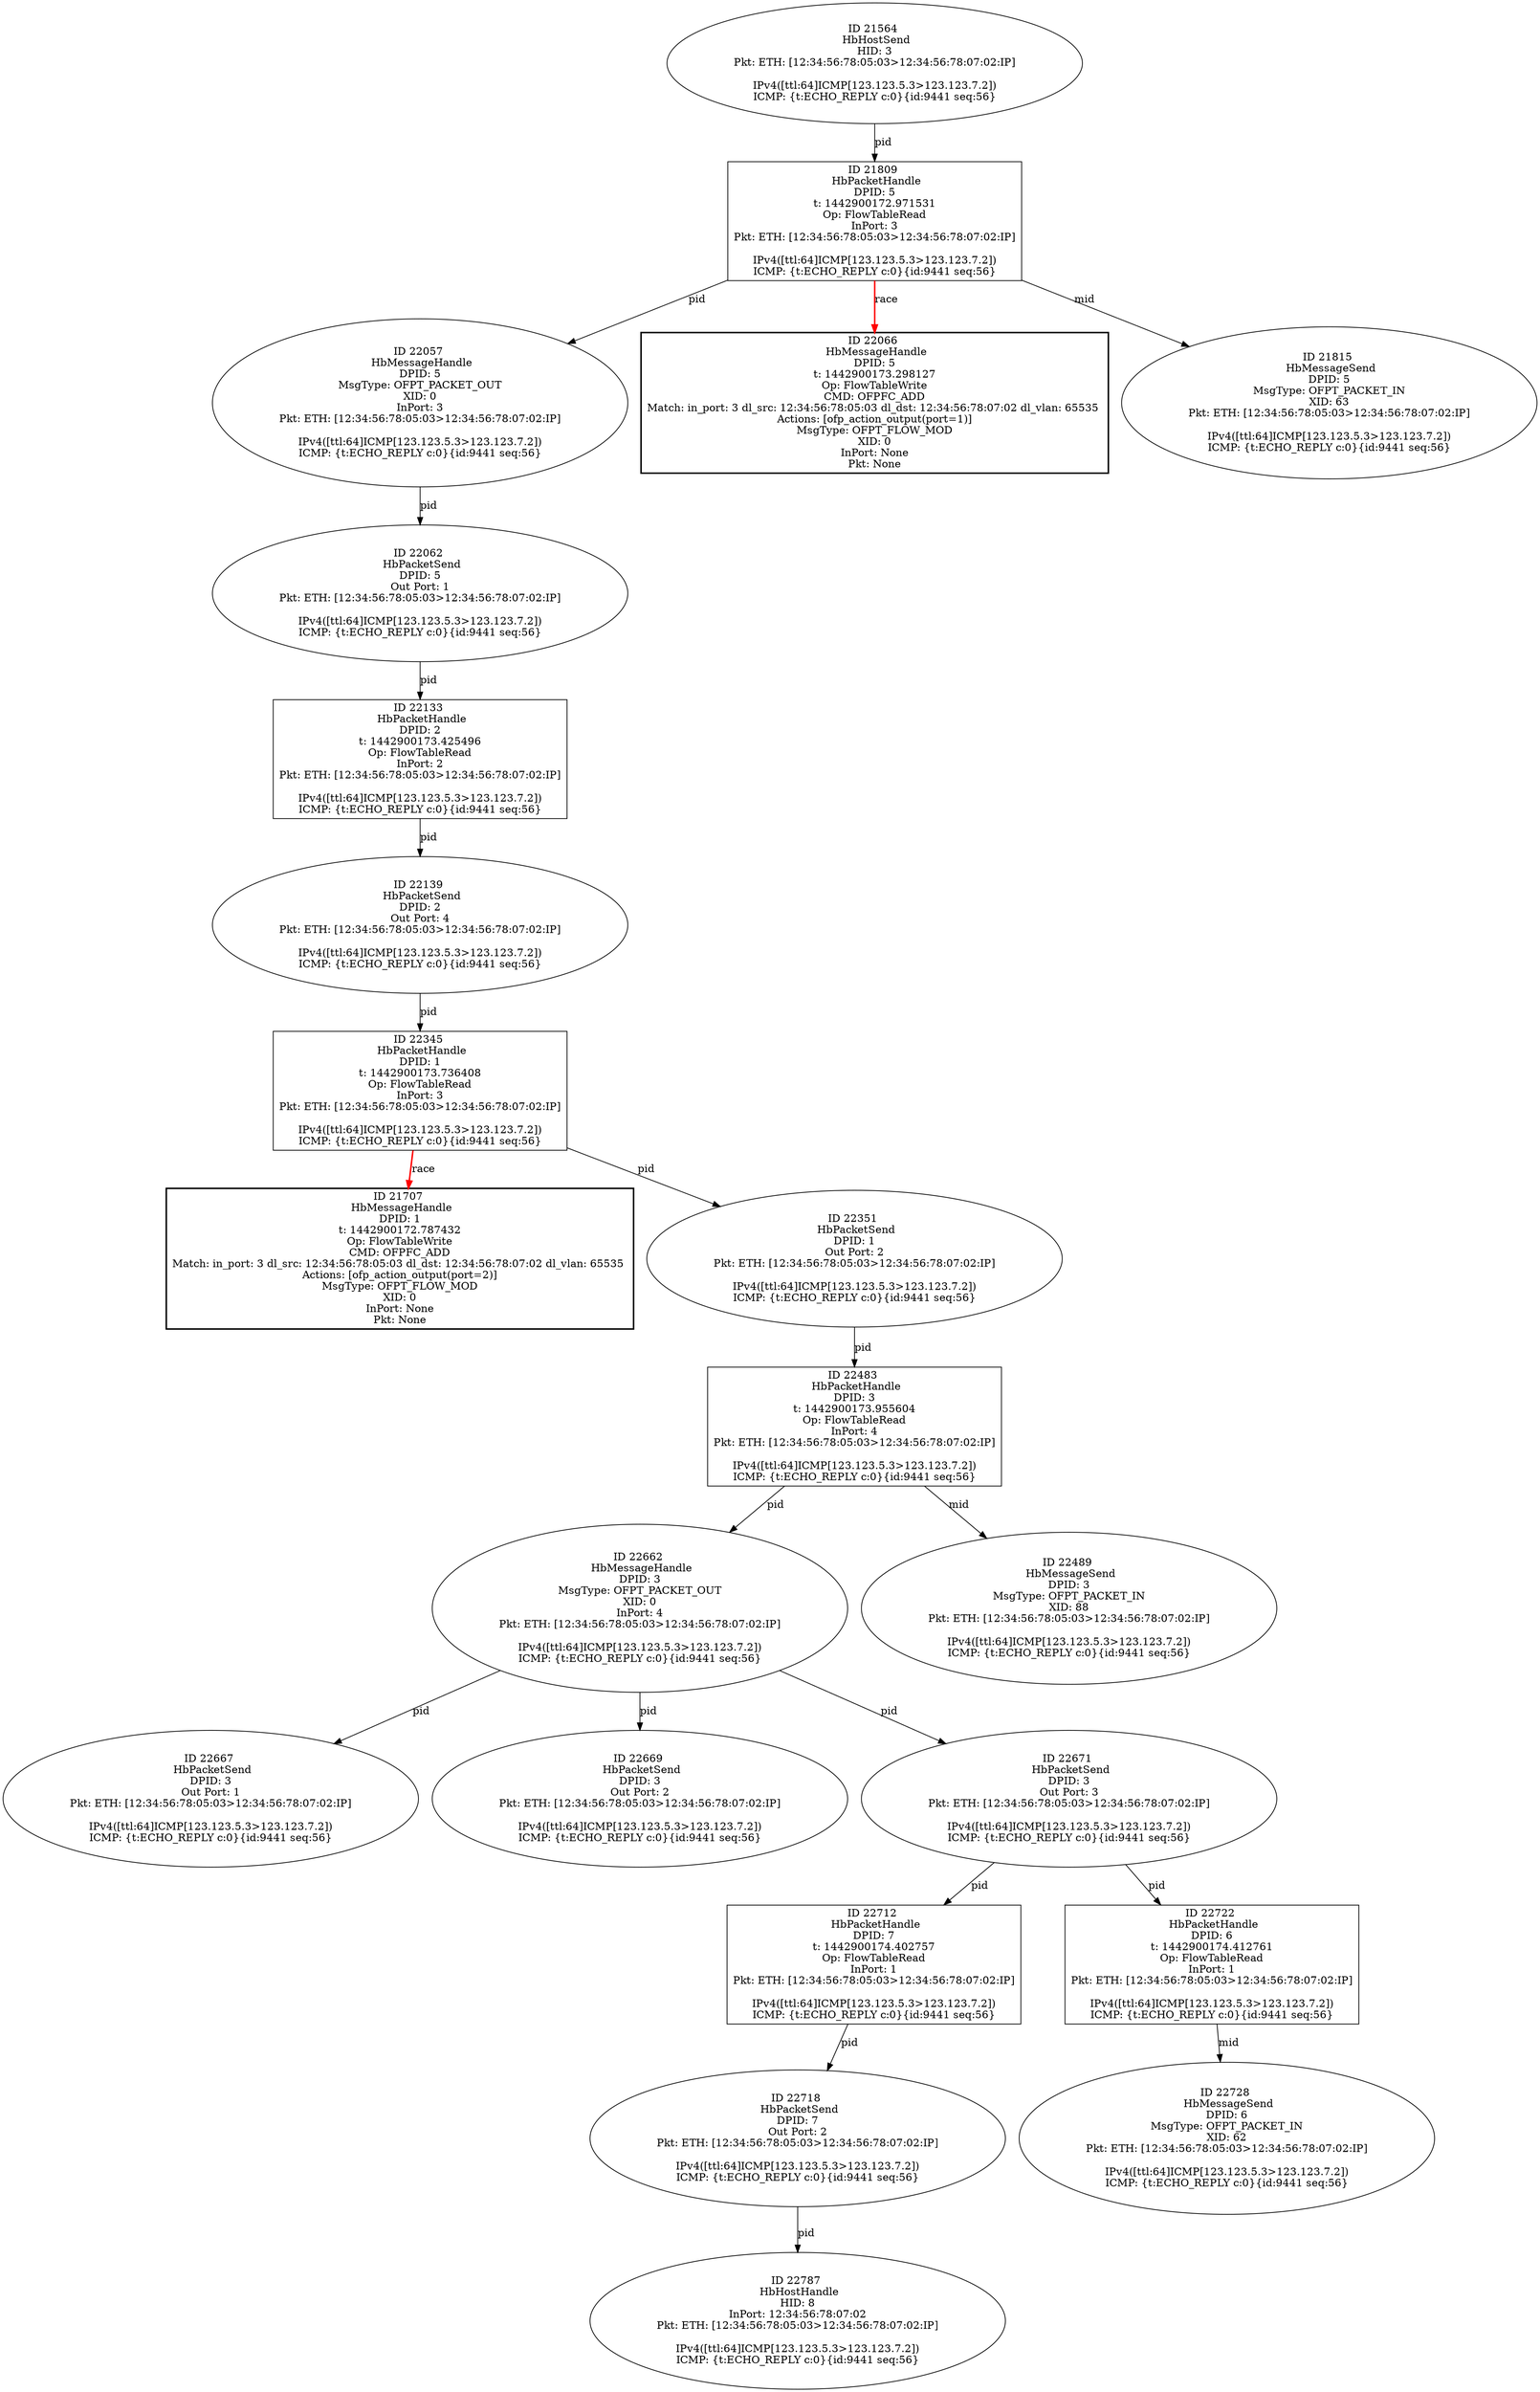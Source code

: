 strict digraph G {
22787 [shape=oval, event=<hb_events.HbHostHandle object at 0x10cc13a10>, label="ID 22787 
 HbHostHandle
HID: 8
InPort: 12:34:56:78:07:02
Pkt: ETH: [12:34:56:78:05:03>12:34:56:78:07:02:IP]

IPv4([ttl:64]ICMP[123.123.5.3>123.123.7.2])
ICMP: {t:ECHO_REPLY c:0}{id:9441 seq:56}"];
22662 [shape=oval, event=<hb_events.HbMessageHandle object at 0x10cbb9a90>, label="ID 22662 
 HbMessageHandle
DPID: 3
MsgType: OFPT_PACKET_OUT
XID: 0
InPort: 4
Pkt: ETH: [12:34:56:78:05:03>12:34:56:78:07:02:IP]

IPv4([ttl:64]ICMP[123.123.5.3>123.123.7.2])
ICMP: {t:ECHO_REPLY c:0}{id:9441 seq:56}"];
22667 [shape=oval, event=<hb_events.HbPacketSend object at 0x10cbb9e10>, label="ID 22667 
 HbPacketSend
DPID: 3
Out Port: 1
Pkt: ETH: [12:34:56:78:05:03>12:34:56:78:07:02:IP]

IPv4([ttl:64]ICMP[123.123.5.3>123.123.7.2])
ICMP: {t:ECHO_REPLY c:0}{id:9441 seq:56}"];
22669 [shape=oval, event=<hb_events.HbPacketSend object at 0x10cbb9f50>, label="ID 22669 
 HbPacketSend
DPID: 3
Out Port: 2
Pkt: ETH: [12:34:56:78:05:03>12:34:56:78:07:02:IP]

IPv4([ttl:64]ICMP[123.123.5.3>123.123.7.2])
ICMP: {t:ECHO_REPLY c:0}{id:9441 seq:56}"];
22671 [shape=oval, event=<hb_events.HbPacketSend object at 0x10cbbb990>, label="ID 22671 
 HbPacketSend
DPID: 3
Out Port: 3
Pkt: ETH: [12:34:56:78:05:03>12:34:56:78:07:02:IP]

IPv4([ttl:64]ICMP[123.123.5.3>123.123.7.2])
ICMP: {t:ECHO_REPLY c:0}{id:9441 seq:56}"];
22057 [shape=oval, event=<hb_events.HbMessageHandle object at 0x10c9ee750>, label="ID 22057 
 HbMessageHandle
DPID: 5
MsgType: OFPT_PACKET_OUT
XID: 0
InPort: 3
Pkt: ETH: [12:34:56:78:05:03>12:34:56:78:07:02:IP]

IPv4([ttl:64]ICMP[123.123.5.3>123.123.7.2])
ICMP: {t:ECHO_REPLY c:0}{id:9441 seq:56}"];
22062 [shape=oval, event=<hb_events.HbPacketSend object at 0x10c9ee590>, label="ID 22062 
 HbPacketSend
DPID: 5
Out Port: 1
Pkt: ETH: [12:34:56:78:05:03>12:34:56:78:07:02:IP]

IPv4([ttl:64]ICMP[123.123.5.3>123.123.7.2])
ICMP: {t:ECHO_REPLY c:0}{id:9441 seq:56}"];
21809 [shape=box, event=<hb_events.HbPacketHandle object at 0x10c95f290>, label="ID 21809 
 HbPacketHandle
DPID: 5
t: 1442900172.971531
Op: FlowTableRead
InPort: 3
Pkt: ETH: [12:34:56:78:05:03>12:34:56:78:07:02:IP]

IPv4([ttl:64]ICMP[123.123.5.3>123.123.7.2])
ICMP: {t:ECHO_REPLY c:0}{id:9441 seq:56}"];
22066 [shape=box, style=bold, event=<hb_events.HbMessageHandle object at 0x10c9fb510>, label="ID 22066 
 HbMessageHandle
DPID: 5
t: 1442900173.298127
Op: FlowTableWrite
CMD: OFPFC_ADD
Match: in_port: 3 dl_src: 12:34:56:78:05:03 dl_dst: 12:34:56:78:07:02 dl_vlan: 65535 
Actions: [ofp_action_output(port=1)]
MsgType: OFPT_FLOW_MOD
XID: 0
InPort: None
Pkt: None"];
21815 [shape=oval, event=<hb_events.HbMessageSend object at 0x10c969d50>, label="ID 21815 
 HbMessageSend
DPID: 5
MsgType: OFPT_PACKET_IN
XID: 63
Pkt: ETH: [12:34:56:78:05:03>12:34:56:78:07:02:IP]

IPv4([ttl:64]ICMP[123.123.5.3>123.123.7.2])
ICMP: {t:ECHO_REPLY c:0}{id:9441 seq:56}"];
22712 [shape=box, event=<hb_events.HbPacketHandle object at 0x10cbd05d0>, label="ID 22712 
 HbPacketHandle
DPID: 7
t: 1442900174.402757
Op: FlowTableRead
InPort: 1
Pkt: ETH: [12:34:56:78:05:03>12:34:56:78:07:02:IP]

IPv4([ttl:64]ICMP[123.123.5.3>123.123.7.2])
ICMP: {t:ECHO_REPLY c:0}{id:9441 seq:56}"];
21564 [shape=oval, event=<hb_events.HbHostSend object at 0x10c89e8d0>, label="ID 21564 
 HbHostSend
HID: 3
Pkt: ETH: [12:34:56:78:05:03>12:34:56:78:07:02:IP]

IPv4([ttl:64]ICMP[123.123.5.3>123.123.7.2])
ICMP: {t:ECHO_REPLY c:0}{id:9441 seq:56}"];
22718 [shape=oval, event=<hb_events.HbPacketSend object at 0x10cbe5f10>, label="ID 22718 
 HbPacketSend
DPID: 7
Out Port: 2
Pkt: ETH: [12:34:56:78:05:03>12:34:56:78:07:02:IP]

IPv4([ttl:64]ICMP[123.123.5.3>123.123.7.2])
ICMP: {t:ECHO_REPLY c:0}{id:9441 seq:56}"];
22722 [shape=box, event=<hb_events.HbPacketHandle object at 0x10cbeaed0>, label="ID 22722 
 HbPacketHandle
DPID: 6
t: 1442900174.412761
Op: FlowTableRead
InPort: 1
Pkt: ETH: [12:34:56:78:05:03>12:34:56:78:07:02:IP]

IPv4([ttl:64]ICMP[123.123.5.3>123.123.7.2])
ICMP: {t:ECHO_REPLY c:0}{id:9441 seq:56}"];
22728 [shape=oval, event=<hb_events.HbMessageSend object at 0x10cbea790>, label="ID 22728 
 HbMessageSend
DPID: 6
MsgType: OFPT_PACKET_IN
XID: 62
Pkt: ETH: [12:34:56:78:05:03>12:34:56:78:07:02:IP]

IPv4([ttl:64]ICMP[123.123.5.3>123.123.7.2])
ICMP: {t:ECHO_REPLY c:0}{id:9441 seq:56}"];
22345 [shape=box, event=<hb_events.HbPacketHandle object at 0x10cab7050>, label="ID 22345 
 HbPacketHandle
DPID: 1
t: 1442900173.736408
Op: FlowTableRead
InPort: 3
Pkt: ETH: [12:34:56:78:05:03>12:34:56:78:07:02:IP]

IPv4([ttl:64]ICMP[123.123.5.3>123.123.7.2])
ICMP: {t:ECHO_REPLY c:0}{id:9441 seq:56}"];
21707 [shape=box, style=bold, event=<hb_events.HbMessageHandle object at 0x10c909090>, label="ID 21707 
 HbMessageHandle
DPID: 1
t: 1442900172.787432
Op: FlowTableWrite
CMD: OFPFC_ADD
Match: in_port: 3 dl_src: 12:34:56:78:05:03 dl_dst: 12:34:56:78:07:02 dl_vlan: 65535 
Actions: [ofp_action_output(port=2)]
MsgType: OFPT_FLOW_MOD
XID: 0
InPort: None
Pkt: None"];
22351 [shape=oval, event=<hb_events.HbPacketSend object at 0x10cab7550>, label="ID 22351 
 HbPacketSend
DPID: 1
Out Port: 2
Pkt: ETH: [12:34:56:78:05:03>12:34:56:78:07:02:IP]

IPv4([ttl:64]ICMP[123.123.5.3>123.123.7.2])
ICMP: {t:ECHO_REPLY c:0}{id:9441 seq:56}"];
22483 [shape=box, event=<hb_events.HbPacketHandle object at 0x10cb17610>, label="ID 22483 
 HbPacketHandle
DPID: 3
t: 1442900173.955604
Op: FlowTableRead
InPort: 4
Pkt: ETH: [12:34:56:78:05:03>12:34:56:78:07:02:IP]

IPv4([ttl:64]ICMP[123.123.5.3>123.123.7.2])
ICMP: {t:ECHO_REPLY c:0}{id:9441 seq:56}"];
22489 [shape=oval, event=<hb_events.HbMessageSend object at 0x10cb31b90>, label="ID 22489 
 HbMessageSend
DPID: 3
MsgType: OFPT_PACKET_IN
XID: 88
Pkt: ETH: [12:34:56:78:05:03>12:34:56:78:07:02:IP]

IPv4([ttl:64]ICMP[123.123.5.3>123.123.7.2])
ICMP: {t:ECHO_REPLY c:0}{id:9441 seq:56}"];
22133 [shape=box, event=<hb_events.HbPacketHandle object at 0x10ca1ca90>, label="ID 22133 
 HbPacketHandle
DPID: 2
t: 1442900173.425496
Op: FlowTableRead
InPort: 2
Pkt: ETH: [12:34:56:78:05:03>12:34:56:78:07:02:IP]

IPv4([ttl:64]ICMP[123.123.5.3>123.123.7.2])
ICMP: {t:ECHO_REPLY c:0}{id:9441 seq:56}"];
22139 [shape=oval, event=<hb_events.HbPacketSend object at 0x10ca1ced0>, label="ID 22139 
 HbPacketSend
DPID: 2
Out Port: 4
Pkt: ETH: [12:34:56:78:05:03>12:34:56:78:07:02:IP]

IPv4([ttl:64]ICMP[123.123.5.3>123.123.7.2])
ICMP: {t:ECHO_REPLY c:0}{id:9441 seq:56}"];
22662 -> 22667  [rel=pid, label=pid];
22662 -> 22669  [rel=pid, label=pid];
22662 -> 22671  [rel=pid, label=pid];
22671 -> 22712  [rel=pid, label=pid];
22671 -> 22722  [rel=pid, label=pid];
22057 -> 22062  [rel=pid, label=pid];
22062 -> 22133  [rel=pid, label=pid];
21809 -> 22057  [rel=pid, label=pid];
21809 -> 22066  [harmful=True, color=red, style=bold, rel=race, label=race];
21809 -> 21815  [rel=mid, label=mid];
22712 -> 22718  [rel=pid, label=pid];
21564 -> 21809  [rel=pid, label=pid];
22718 -> 22787  [rel=pid, label=pid];
22722 -> 22728  [rel=mid, label=mid];
22345 -> 21707  [harmful=True, color=red, style=bold, rel=race, label=race];
22345 -> 22351  [rel=pid, label=pid];
22351 -> 22483  [rel=pid, label=pid];
22483 -> 22489  [rel=mid, label=mid];
22483 -> 22662  [rel=pid, label=pid];
22133 -> 22139  [rel=pid, label=pid];
22139 -> 22345  [rel=pid, label=pid];
}
